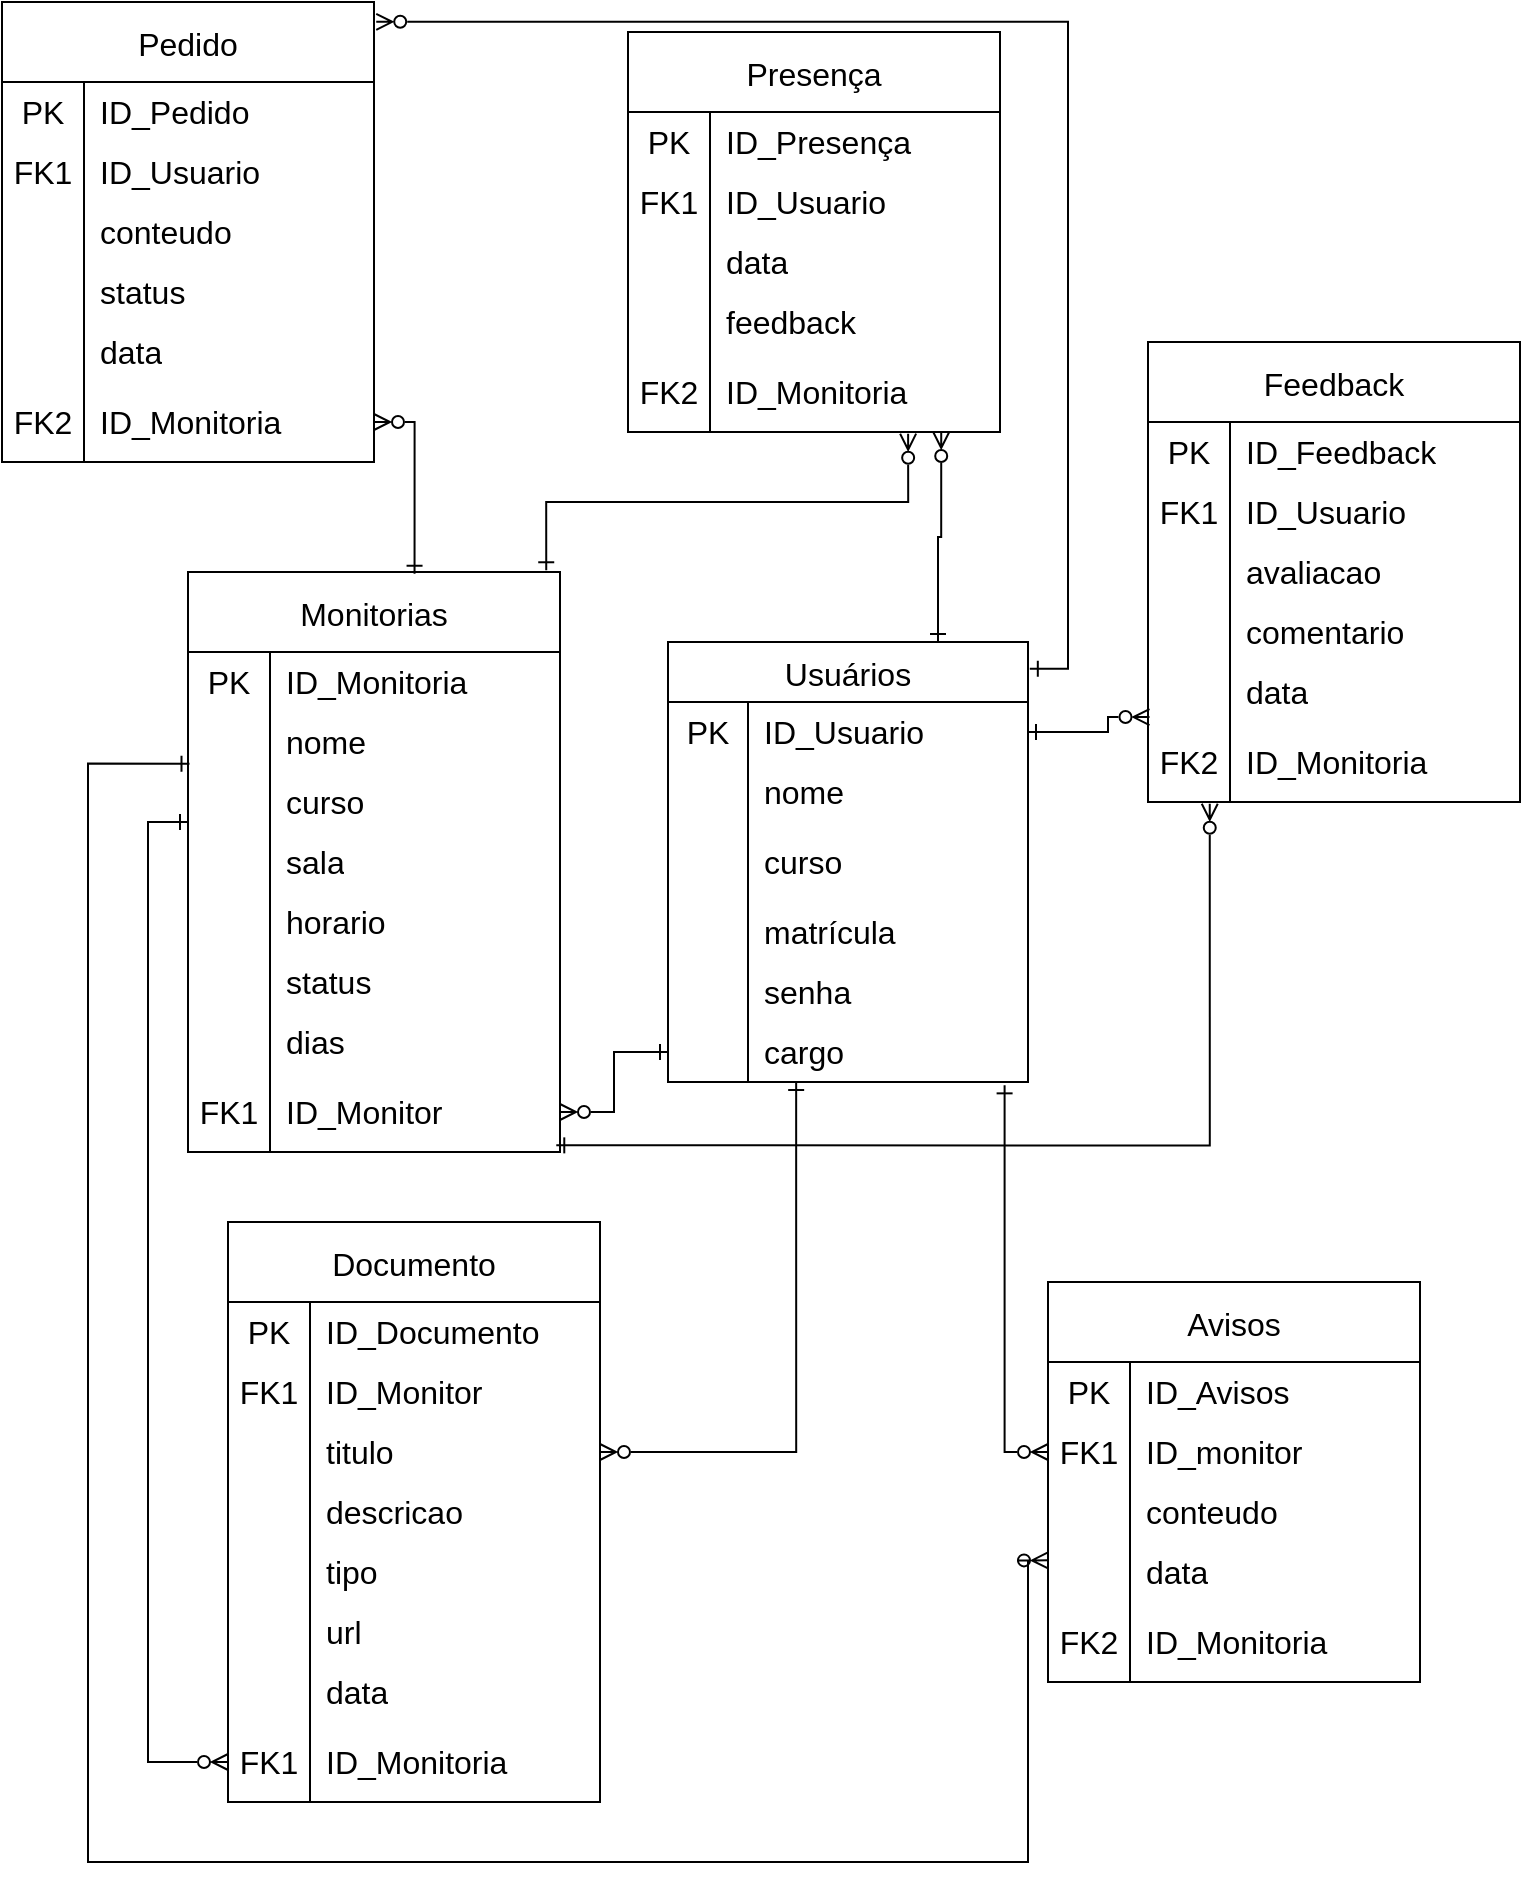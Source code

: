 <mxfile version="25.0.3">
  <diagram id="C5RBs43oDa-KdzZeNtuy" name="Page-1">
    <mxGraphModel dx="1687" dy="918" grid="1" gridSize="10" guides="1" tooltips="1" connect="1" arrows="1" fold="1" page="1" pageScale="1" pageWidth="827" pageHeight="1169" math="0" shadow="0">
      <root>
        <mxCell id="WIyWlLk6GJQsqaUBKTNV-0" />
        <mxCell id="WIyWlLk6GJQsqaUBKTNV-1" parent="WIyWlLk6GJQsqaUBKTNV-0" />
        <mxCell id="JU3mMP_-B4RgJ7NASJv0-0" value="Usuários" style="shape=table;startSize=30;container=1;collapsible=0;childLayout=tableLayout;fixedRows=1;rowLines=0;fontStyle=0;strokeColor=default;fontSize=16;" parent="WIyWlLk6GJQsqaUBKTNV-1" vertex="1">
          <mxGeometry x="360" y="350" width="180" height="220" as="geometry" />
        </mxCell>
        <mxCell id="JU3mMP_-B4RgJ7NASJv0-1" value="" style="shape=tableRow;horizontal=0;startSize=0;swimlaneHead=0;swimlaneBody=0;top=0;left=0;bottom=0;right=0;collapsible=0;dropTarget=0;fillColor=none;points=[[0,0.5],[1,0.5]];portConstraint=eastwest;strokeColor=inherit;fontSize=16;" parent="JU3mMP_-B4RgJ7NASJv0-0" vertex="1">
          <mxGeometry y="30" width="180" height="30" as="geometry" />
        </mxCell>
        <mxCell id="JU3mMP_-B4RgJ7NASJv0-2" value="PK" style="shape=partialRectangle;html=1;whiteSpace=wrap;connectable=0;fillColor=none;top=0;left=0;bottom=0;right=0;overflow=hidden;pointerEvents=1;strokeColor=inherit;fontSize=16;" parent="JU3mMP_-B4RgJ7NASJv0-1" vertex="1">
          <mxGeometry width="40" height="30" as="geometry">
            <mxRectangle width="40" height="30" as="alternateBounds" />
          </mxGeometry>
        </mxCell>
        <mxCell id="JU3mMP_-B4RgJ7NASJv0-3" value="ID_Usuario" style="shape=partialRectangle;html=1;whiteSpace=wrap;connectable=0;fillColor=none;top=0;left=0;bottom=0;right=0;align=left;spacingLeft=6;overflow=hidden;strokeColor=inherit;fontSize=16;" parent="JU3mMP_-B4RgJ7NASJv0-1" vertex="1">
          <mxGeometry x="40" width="140" height="30" as="geometry">
            <mxRectangle width="140" height="30" as="alternateBounds" />
          </mxGeometry>
        </mxCell>
        <mxCell id="JU3mMP_-B4RgJ7NASJv0-4" value="" style="shape=tableRow;horizontal=0;startSize=0;swimlaneHead=0;swimlaneBody=0;top=0;left=0;bottom=0;right=0;collapsible=0;dropTarget=0;fillColor=none;points=[[0,0.5],[1,0.5]];portConstraint=eastwest;strokeColor=inherit;fontSize=16;" parent="JU3mMP_-B4RgJ7NASJv0-0" vertex="1">
          <mxGeometry y="60" width="180" height="30" as="geometry" />
        </mxCell>
        <mxCell id="JU3mMP_-B4RgJ7NASJv0-5" value="" style="shape=partialRectangle;html=1;whiteSpace=wrap;connectable=0;fillColor=none;top=0;left=0;bottom=0;right=0;overflow=hidden;strokeColor=inherit;fontSize=16;" parent="JU3mMP_-B4RgJ7NASJv0-4" vertex="1">
          <mxGeometry width="40" height="30" as="geometry">
            <mxRectangle width="40" height="30" as="alternateBounds" />
          </mxGeometry>
        </mxCell>
        <mxCell id="JU3mMP_-B4RgJ7NASJv0-6" value="nome" style="shape=partialRectangle;html=1;whiteSpace=wrap;connectable=0;fillColor=none;top=0;left=0;bottom=0;right=0;align=left;spacingLeft=6;overflow=hidden;strokeColor=inherit;fontSize=16;" parent="JU3mMP_-B4RgJ7NASJv0-4" vertex="1">
          <mxGeometry x="40" width="140" height="30" as="geometry">
            <mxRectangle width="140" height="30" as="alternateBounds" />
          </mxGeometry>
        </mxCell>
        <mxCell id="JU3mMP_-B4RgJ7NASJv0-10" style="shape=tableRow;horizontal=0;startSize=0;swimlaneHead=0;swimlaneBody=0;top=0;left=0;bottom=0;right=0;collapsible=0;dropTarget=0;fillColor=none;points=[[0,0.5],[1,0.5]];portConstraint=eastwest;strokeColor=inherit;fontSize=16;" parent="JU3mMP_-B4RgJ7NASJv0-0" vertex="1">
          <mxGeometry y="90" width="180" height="40" as="geometry" />
        </mxCell>
        <mxCell id="JU3mMP_-B4RgJ7NASJv0-11" style="shape=partialRectangle;html=1;whiteSpace=wrap;connectable=0;fillColor=none;top=0;left=0;bottom=0;right=0;overflow=hidden;strokeColor=inherit;fontSize=16;" parent="JU3mMP_-B4RgJ7NASJv0-10" vertex="1">
          <mxGeometry width="40" height="40" as="geometry">
            <mxRectangle width="40" height="40" as="alternateBounds" />
          </mxGeometry>
        </mxCell>
        <mxCell id="JU3mMP_-B4RgJ7NASJv0-12" value="curso" style="shape=partialRectangle;html=1;whiteSpace=wrap;connectable=0;fillColor=none;top=0;left=0;bottom=0;right=0;align=left;spacingLeft=6;overflow=hidden;strokeColor=inherit;fontSize=16;" parent="JU3mMP_-B4RgJ7NASJv0-10" vertex="1">
          <mxGeometry x="40" width="140" height="40" as="geometry">
            <mxRectangle width="140" height="40" as="alternateBounds" />
          </mxGeometry>
        </mxCell>
        <mxCell id="m4w8iS2ZVK2ERI0gj8IS-0" style="shape=tableRow;horizontal=0;startSize=0;swimlaneHead=0;swimlaneBody=0;top=0;left=0;bottom=0;right=0;collapsible=0;dropTarget=0;fillColor=none;points=[[0,0.5],[1,0.5]];portConstraint=eastwest;strokeColor=inherit;fontSize=16;" parent="JU3mMP_-B4RgJ7NASJv0-0" vertex="1">
          <mxGeometry y="130" width="180" height="30" as="geometry" />
        </mxCell>
        <mxCell id="m4w8iS2ZVK2ERI0gj8IS-1" style="shape=partialRectangle;html=1;whiteSpace=wrap;connectable=0;fillColor=none;top=0;left=0;bottom=0;right=0;overflow=hidden;strokeColor=inherit;fontSize=16;" parent="m4w8iS2ZVK2ERI0gj8IS-0" vertex="1">
          <mxGeometry width="40" height="30" as="geometry">
            <mxRectangle width="40" height="30" as="alternateBounds" />
          </mxGeometry>
        </mxCell>
        <mxCell id="m4w8iS2ZVK2ERI0gj8IS-2" value="matrícula" style="shape=partialRectangle;html=1;whiteSpace=wrap;connectable=0;fillColor=none;top=0;left=0;bottom=0;right=0;align=left;spacingLeft=6;overflow=hidden;strokeColor=inherit;fontSize=16;" parent="m4w8iS2ZVK2ERI0gj8IS-0" vertex="1">
          <mxGeometry x="40" width="140" height="30" as="geometry">
            <mxRectangle width="140" height="30" as="alternateBounds" />
          </mxGeometry>
        </mxCell>
        <mxCell id="m4w8iS2ZVK2ERI0gj8IS-3" style="shape=tableRow;horizontal=0;startSize=0;swimlaneHead=0;swimlaneBody=0;top=0;left=0;bottom=0;right=0;collapsible=0;dropTarget=0;fillColor=none;points=[[0,0.5],[1,0.5]];portConstraint=eastwest;strokeColor=inherit;fontSize=16;" parent="JU3mMP_-B4RgJ7NASJv0-0" vertex="1">
          <mxGeometry y="160" width="180" height="30" as="geometry" />
        </mxCell>
        <mxCell id="m4w8iS2ZVK2ERI0gj8IS-4" style="shape=partialRectangle;html=1;whiteSpace=wrap;connectable=0;fillColor=none;top=0;left=0;bottom=0;right=0;overflow=hidden;strokeColor=inherit;fontSize=16;" parent="m4w8iS2ZVK2ERI0gj8IS-3" vertex="1">
          <mxGeometry width="40" height="30" as="geometry">
            <mxRectangle width="40" height="30" as="alternateBounds" />
          </mxGeometry>
        </mxCell>
        <mxCell id="m4w8iS2ZVK2ERI0gj8IS-5" value="senha" style="shape=partialRectangle;html=1;whiteSpace=wrap;connectable=0;fillColor=none;top=0;left=0;bottom=0;right=0;align=left;spacingLeft=6;overflow=hidden;strokeColor=inherit;fontSize=16;" parent="m4w8iS2ZVK2ERI0gj8IS-3" vertex="1">
          <mxGeometry x="40" width="140" height="30" as="geometry">
            <mxRectangle width="140" height="30" as="alternateBounds" />
          </mxGeometry>
        </mxCell>
        <mxCell id="m4w8iS2ZVK2ERI0gj8IS-6" style="shape=tableRow;horizontal=0;startSize=0;swimlaneHead=0;swimlaneBody=0;top=0;left=0;bottom=0;right=0;collapsible=0;dropTarget=0;fillColor=none;points=[[0,0.5],[1,0.5]];portConstraint=eastwest;strokeColor=inherit;fontSize=16;" parent="JU3mMP_-B4RgJ7NASJv0-0" vertex="1">
          <mxGeometry y="190" width="180" height="30" as="geometry" />
        </mxCell>
        <mxCell id="m4w8iS2ZVK2ERI0gj8IS-7" style="shape=partialRectangle;html=1;whiteSpace=wrap;connectable=0;fillColor=none;top=0;left=0;bottom=0;right=0;overflow=hidden;strokeColor=inherit;fontSize=16;" parent="m4w8iS2ZVK2ERI0gj8IS-6" vertex="1">
          <mxGeometry width="40" height="30" as="geometry">
            <mxRectangle width="40" height="30" as="alternateBounds" />
          </mxGeometry>
        </mxCell>
        <mxCell id="m4w8iS2ZVK2ERI0gj8IS-8" value="cargo" style="shape=partialRectangle;html=1;whiteSpace=wrap;connectable=0;fillColor=none;top=0;left=0;bottom=0;right=0;align=left;spacingLeft=6;overflow=hidden;strokeColor=inherit;fontSize=16;" parent="m4w8iS2ZVK2ERI0gj8IS-6" vertex="1">
          <mxGeometry x="40" width="140" height="30" as="geometry">
            <mxRectangle width="140" height="30" as="alternateBounds" />
          </mxGeometry>
        </mxCell>
        <mxCell id="m4w8iS2ZVK2ERI0gj8IS-9" value="Monitorias" style="shape=table;startSize=40;container=1;collapsible=0;childLayout=tableLayout;fixedRows=1;rowLines=0;fontStyle=0;strokeColor=default;fontSize=16;" parent="WIyWlLk6GJQsqaUBKTNV-1" vertex="1">
          <mxGeometry x="120" y="315" width="186" height="290" as="geometry" />
        </mxCell>
        <mxCell id="m4w8iS2ZVK2ERI0gj8IS-10" value="" style="shape=tableRow;horizontal=0;startSize=0;swimlaneHead=0;swimlaneBody=0;top=0;left=0;bottom=0;right=0;collapsible=0;dropTarget=0;fillColor=none;points=[[0,0.5],[1,0.5]];portConstraint=eastwest;strokeColor=inherit;fontSize=16;" parent="m4w8iS2ZVK2ERI0gj8IS-9" vertex="1">
          <mxGeometry y="40" width="186" height="30" as="geometry" />
        </mxCell>
        <mxCell id="m4w8iS2ZVK2ERI0gj8IS-11" value="PK" style="shape=partialRectangle;html=1;whiteSpace=wrap;connectable=0;fillColor=none;top=0;left=0;bottom=0;right=0;overflow=hidden;pointerEvents=1;strokeColor=inherit;fontSize=16;" parent="m4w8iS2ZVK2ERI0gj8IS-10" vertex="1">
          <mxGeometry width="41" height="30" as="geometry">
            <mxRectangle width="41" height="30" as="alternateBounds" />
          </mxGeometry>
        </mxCell>
        <mxCell id="m4w8iS2ZVK2ERI0gj8IS-12" value="ID_Monitoria" style="shape=partialRectangle;html=1;whiteSpace=wrap;connectable=0;fillColor=none;top=0;left=0;bottom=0;right=0;align=left;spacingLeft=6;overflow=hidden;strokeColor=inherit;fontSize=16;" parent="m4w8iS2ZVK2ERI0gj8IS-10" vertex="1">
          <mxGeometry x="41" width="145" height="30" as="geometry">
            <mxRectangle width="145" height="30" as="alternateBounds" />
          </mxGeometry>
        </mxCell>
        <mxCell id="m4w8iS2ZVK2ERI0gj8IS-13" value="" style="shape=tableRow;horizontal=0;startSize=0;swimlaneHead=0;swimlaneBody=0;top=0;left=0;bottom=0;right=0;collapsible=0;dropTarget=0;fillColor=none;points=[[0,0.5],[1,0.5]];portConstraint=eastwest;strokeColor=inherit;fontSize=16;" parent="m4w8iS2ZVK2ERI0gj8IS-9" vertex="1">
          <mxGeometry y="70" width="186" height="30" as="geometry" />
        </mxCell>
        <mxCell id="m4w8iS2ZVK2ERI0gj8IS-14" value="" style="shape=partialRectangle;html=1;whiteSpace=wrap;connectable=0;fillColor=none;top=0;left=0;bottom=0;right=0;overflow=hidden;strokeColor=inherit;fontSize=16;" parent="m4w8iS2ZVK2ERI0gj8IS-13" vertex="1">
          <mxGeometry width="41" height="30" as="geometry">
            <mxRectangle width="41" height="30" as="alternateBounds" />
          </mxGeometry>
        </mxCell>
        <mxCell id="m4w8iS2ZVK2ERI0gj8IS-15" value="nome" style="shape=partialRectangle;html=1;whiteSpace=wrap;connectable=0;fillColor=none;top=0;left=0;bottom=0;right=0;align=left;spacingLeft=6;overflow=hidden;strokeColor=inherit;fontSize=16;" parent="m4w8iS2ZVK2ERI0gj8IS-13" vertex="1">
          <mxGeometry x="41" width="145" height="30" as="geometry">
            <mxRectangle width="145" height="30" as="alternateBounds" />
          </mxGeometry>
        </mxCell>
        <mxCell id="m4w8iS2ZVK2ERI0gj8IS-16" value="" style="shape=tableRow;horizontal=0;startSize=0;swimlaneHead=0;swimlaneBody=0;top=0;left=0;bottom=0;right=0;collapsible=0;dropTarget=0;fillColor=none;points=[[0,0.5],[1,0.5]];portConstraint=eastwest;strokeColor=inherit;fontSize=16;" parent="m4w8iS2ZVK2ERI0gj8IS-9" vertex="1">
          <mxGeometry y="100" width="186" height="30" as="geometry" />
        </mxCell>
        <mxCell id="m4w8iS2ZVK2ERI0gj8IS-17" value="" style="shape=partialRectangle;html=1;whiteSpace=wrap;connectable=0;fillColor=none;top=0;left=0;bottom=0;right=0;overflow=hidden;strokeColor=inherit;fontSize=16;" parent="m4w8iS2ZVK2ERI0gj8IS-16" vertex="1">
          <mxGeometry width="41" height="30" as="geometry">
            <mxRectangle width="41" height="30" as="alternateBounds" />
          </mxGeometry>
        </mxCell>
        <mxCell id="m4w8iS2ZVK2ERI0gj8IS-18" value="curso" style="shape=partialRectangle;html=1;whiteSpace=wrap;connectable=0;fillColor=none;top=0;left=0;bottom=0;right=0;align=left;spacingLeft=6;overflow=hidden;strokeColor=inherit;fontSize=16;" parent="m4w8iS2ZVK2ERI0gj8IS-16" vertex="1">
          <mxGeometry x="41" width="145" height="30" as="geometry">
            <mxRectangle width="145" height="30" as="alternateBounds" />
          </mxGeometry>
        </mxCell>
        <mxCell id="77PuZ9h0UCfGoOhyIvFu-3" style="shape=tableRow;horizontal=0;startSize=0;swimlaneHead=0;swimlaneBody=0;top=0;left=0;bottom=0;right=0;collapsible=0;dropTarget=0;fillColor=none;points=[[0,0.5],[1,0.5]];portConstraint=eastwest;strokeColor=inherit;fontSize=16;" parent="m4w8iS2ZVK2ERI0gj8IS-9" vertex="1">
          <mxGeometry y="130" width="186" height="30" as="geometry" />
        </mxCell>
        <mxCell id="77PuZ9h0UCfGoOhyIvFu-4" style="shape=partialRectangle;html=1;whiteSpace=wrap;connectable=0;fillColor=none;top=0;left=0;bottom=0;right=0;overflow=hidden;strokeColor=inherit;fontSize=16;" parent="77PuZ9h0UCfGoOhyIvFu-3" vertex="1">
          <mxGeometry width="41" height="30" as="geometry">
            <mxRectangle width="41" height="30" as="alternateBounds" />
          </mxGeometry>
        </mxCell>
        <mxCell id="77PuZ9h0UCfGoOhyIvFu-5" value="sala" style="shape=partialRectangle;html=1;whiteSpace=wrap;connectable=0;fillColor=none;top=0;left=0;bottom=0;right=0;align=left;spacingLeft=6;overflow=hidden;strokeColor=inherit;fontSize=16;" parent="77PuZ9h0UCfGoOhyIvFu-3" vertex="1">
          <mxGeometry x="41" width="145" height="30" as="geometry">
            <mxRectangle width="145" height="30" as="alternateBounds" />
          </mxGeometry>
        </mxCell>
        <mxCell id="77PuZ9h0UCfGoOhyIvFu-6" style="shape=tableRow;horizontal=0;startSize=0;swimlaneHead=0;swimlaneBody=0;top=0;left=0;bottom=0;right=0;collapsible=0;dropTarget=0;fillColor=none;points=[[0,0.5],[1,0.5]];portConstraint=eastwest;strokeColor=inherit;fontSize=16;" parent="m4w8iS2ZVK2ERI0gj8IS-9" vertex="1">
          <mxGeometry y="160" width="186" height="30" as="geometry" />
        </mxCell>
        <mxCell id="77PuZ9h0UCfGoOhyIvFu-7" style="shape=partialRectangle;html=1;whiteSpace=wrap;connectable=0;fillColor=none;top=0;left=0;bottom=0;right=0;overflow=hidden;strokeColor=inherit;fontSize=16;" parent="77PuZ9h0UCfGoOhyIvFu-6" vertex="1">
          <mxGeometry width="41" height="30" as="geometry">
            <mxRectangle width="41" height="30" as="alternateBounds" />
          </mxGeometry>
        </mxCell>
        <mxCell id="77PuZ9h0UCfGoOhyIvFu-8" value="horario" style="shape=partialRectangle;html=1;whiteSpace=wrap;connectable=0;fillColor=none;top=0;left=0;bottom=0;right=0;align=left;spacingLeft=6;overflow=hidden;strokeColor=inherit;fontSize=16;" parent="77PuZ9h0UCfGoOhyIvFu-6" vertex="1">
          <mxGeometry x="41" width="145" height="30" as="geometry">
            <mxRectangle width="145" height="30" as="alternateBounds" />
          </mxGeometry>
        </mxCell>
        <mxCell id="31cqdNjNfI6xvT71qop8-0" style="shape=tableRow;horizontal=0;startSize=0;swimlaneHead=0;swimlaneBody=0;top=0;left=0;bottom=0;right=0;collapsible=0;dropTarget=0;fillColor=none;points=[[0,0.5],[1,0.5]];portConstraint=eastwest;strokeColor=inherit;fontSize=16;" parent="m4w8iS2ZVK2ERI0gj8IS-9" vertex="1">
          <mxGeometry y="190" width="186" height="30" as="geometry" />
        </mxCell>
        <mxCell id="31cqdNjNfI6xvT71qop8-1" style="shape=partialRectangle;html=1;whiteSpace=wrap;connectable=0;fillColor=none;top=0;left=0;bottom=0;right=0;overflow=hidden;strokeColor=inherit;fontSize=16;" parent="31cqdNjNfI6xvT71qop8-0" vertex="1">
          <mxGeometry width="41" height="30" as="geometry">
            <mxRectangle width="41" height="30" as="alternateBounds" />
          </mxGeometry>
        </mxCell>
        <mxCell id="31cqdNjNfI6xvT71qop8-2" value="status" style="shape=partialRectangle;html=1;whiteSpace=wrap;connectable=0;fillColor=none;top=0;left=0;bottom=0;right=0;align=left;spacingLeft=6;overflow=hidden;strokeColor=inherit;fontSize=16;" parent="31cqdNjNfI6xvT71qop8-0" vertex="1">
          <mxGeometry x="41" width="145" height="30" as="geometry">
            <mxRectangle width="145" height="30" as="alternateBounds" />
          </mxGeometry>
        </mxCell>
        <mxCell id="yktCozV0kzK8QpMwh6Iu-0" style="shape=tableRow;horizontal=0;startSize=0;swimlaneHead=0;swimlaneBody=0;top=0;left=0;bottom=0;right=0;collapsible=0;dropTarget=0;fillColor=none;points=[[0,0.5],[1,0.5]];portConstraint=eastwest;strokeColor=inherit;fontSize=16;" parent="m4w8iS2ZVK2ERI0gj8IS-9" vertex="1">
          <mxGeometry y="220" width="186" height="30" as="geometry" />
        </mxCell>
        <mxCell id="yktCozV0kzK8QpMwh6Iu-1" style="shape=partialRectangle;html=1;whiteSpace=wrap;connectable=0;fillColor=none;top=0;left=0;bottom=0;right=0;overflow=hidden;strokeColor=inherit;fontSize=16;" parent="yktCozV0kzK8QpMwh6Iu-0" vertex="1">
          <mxGeometry width="41" height="30" as="geometry">
            <mxRectangle width="41" height="30" as="alternateBounds" />
          </mxGeometry>
        </mxCell>
        <mxCell id="yktCozV0kzK8QpMwh6Iu-2" value="dias" style="shape=partialRectangle;html=1;whiteSpace=wrap;connectable=0;fillColor=none;top=0;left=0;bottom=0;right=0;align=left;spacingLeft=6;overflow=hidden;strokeColor=inherit;fontSize=16;" parent="yktCozV0kzK8QpMwh6Iu-0" vertex="1">
          <mxGeometry x="41" width="145" height="30" as="geometry">
            <mxRectangle width="145" height="30" as="alternateBounds" />
          </mxGeometry>
        </mxCell>
        <mxCell id="m4w8iS2ZVK2ERI0gj8IS-19" style="shape=tableRow;horizontal=0;startSize=0;swimlaneHead=0;swimlaneBody=0;top=0;left=0;bottom=0;right=0;collapsible=0;dropTarget=0;fillColor=none;points=[[0,0.5],[1,0.5]];portConstraint=eastwest;strokeColor=inherit;fontSize=16;" parent="m4w8iS2ZVK2ERI0gj8IS-9" vertex="1">
          <mxGeometry y="250" width="186" height="40" as="geometry" />
        </mxCell>
        <mxCell id="m4w8iS2ZVK2ERI0gj8IS-20" value="FK1" style="shape=partialRectangle;html=1;whiteSpace=wrap;connectable=0;fillColor=none;top=0;left=0;bottom=0;right=0;overflow=hidden;strokeColor=inherit;fontSize=16;" parent="m4w8iS2ZVK2ERI0gj8IS-19" vertex="1">
          <mxGeometry width="41" height="40" as="geometry">
            <mxRectangle width="41" height="40" as="alternateBounds" />
          </mxGeometry>
        </mxCell>
        <mxCell id="m4w8iS2ZVK2ERI0gj8IS-21" value="ID_Monitor" style="shape=partialRectangle;html=1;whiteSpace=wrap;connectable=0;fillColor=none;top=0;left=0;bottom=0;right=0;align=left;spacingLeft=6;overflow=hidden;strokeColor=inherit;fontSize=16;" parent="m4w8iS2ZVK2ERI0gj8IS-19" vertex="1">
          <mxGeometry x="41" width="145" height="40" as="geometry">
            <mxRectangle width="145" height="40" as="alternateBounds" />
          </mxGeometry>
        </mxCell>
        <mxCell id="PUIH8ed5pdRq6CB4zG9S-23" value="Documento" style="shape=table;startSize=40;container=1;collapsible=0;childLayout=tableLayout;fixedRows=1;rowLines=0;fontStyle=0;strokeColor=default;fontSize=16;" parent="WIyWlLk6GJQsqaUBKTNV-1" vertex="1">
          <mxGeometry x="140" y="640" width="186" height="290" as="geometry" />
        </mxCell>
        <mxCell id="PUIH8ed5pdRq6CB4zG9S-24" value="" style="shape=tableRow;horizontal=0;startSize=0;swimlaneHead=0;swimlaneBody=0;top=0;left=0;bottom=0;right=0;collapsible=0;dropTarget=0;fillColor=none;points=[[0,0.5],[1,0.5]];portConstraint=eastwest;strokeColor=inherit;fontSize=16;" parent="PUIH8ed5pdRq6CB4zG9S-23" vertex="1">
          <mxGeometry y="40" width="186" height="30" as="geometry" />
        </mxCell>
        <mxCell id="PUIH8ed5pdRq6CB4zG9S-25" value="PK" style="shape=partialRectangle;html=1;whiteSpace=wrap;connectable=0;fillColor=none;top=0;left=0;bottom=0;right=0;overflow=hidden;pointerEvents=1;strokeColor=inherit;fontSize=16;" parent="PUIH8ed5pdRq6CB4zG9S-24" vertex="1">
          <mxGeometry width="41" height="30" as="geometry">
            <mxRectangle width="41" height="30" as="alternateBounds" />
          </mxGeometry>
        </mxCell>
        <mxCell id="PUIH8ed5pdRq6CB4zG9S-26" value="ID_Documento" style="shape=partialRectangle;html=1;whiteSpace=wrap;connectable=0;fillColor=none;top=0;left=0;bottom=0;right=0;align=left;spacingLeft=6;overflow=hidden;strokeColor=inherit;fontSize=16;" parent="PUIH8ed5pdRq6CB4zG9S-24" vertex="1">
          <mxGeometry x="41" width="145" height="30" as="geometry">
            <mxRectangle width="145" height="30" as="alternateBounds" />
          </mxGeometry>
        </mxCell>
        <mxCell id="PUIH8ed5pdRq6CB4zG9S-27" value="" style="shape=tableRow;horizontal=0;startSize=0;swimlaneHead=0;swimlaneBody=0;top=0;left=0;bottom=0;right=0;collapsible=0;dropTarget=0;fillColor=none;points=[[0,0.5],[1,0.5]];portConstraint=eastwest;strokeColor=inherit;fontSize=16;" parent="PUIH8ed5pdRq6CB4zG9S-23" vertex="1">
          <mxGeometry y="70" width="186" height="30" as="geometry" />
        </mxCell>
        <mxCell id="PUIH8ed5pdRq6CB4zG9S-28" value="FK1" style="shape=partialRectangle;html=1;whiteSpace=wrap;connectable=0;fillColor=none;top=0;left=0;bottom=0;right=0;overflow=hidden;strokeColor=inherit;fontSize=16;" parent="PUIH8ed5pdRq6CB4zG9S-27" vertex="1">
          <mxGeometry width="41" height="30" as="geometry">
            <mxRectangle width="41" height="30" as="alternateBounds" />
          </mxGeometry>
        </mxCell>
        <mxCell id="PUIH8ed5pdRq6CB4zG9S-29" value="ID_Monitor" style="shape=partialRectangle;html=1;whiteSpace=wrap;connectable=0;fillColor=none;top=0;left=0;bottom=0;right=0;align=left;spacingLeft=6;overflow=hidden;strokeColor=inherit;fontSize=16;" parent="PUIH8ed5pdRq6CB4zG9S-27" vertex="1">
          <mxGeometry x="41" width="145" height="30" as="geometry">
            <mxRectangle width="145" height="30" as="alternateBounds" />
          </mxGeometry>
        </mxCell>
        <mxCell id="PUIH8ed5pdRq6CB4zG9S-30" value="" style="shape=tableRow;horizontal=0;startSize=0;swimlaneHead=0;swimlaneBody=0;top=0;left=0;bottom=0;right=0;collapsible=0;dropTarget=0;fillColor=none;points=[[0,0.5],[1,0.5]];portConstraint=eastwest;strokeColor=inherit;fontSize=16;" parent="PUIH8ed5pdRq6CB4zG9S-23" vertex="1">
          <mxGeometry y="100" width="186" height="30" as="geometry" />
        </mxCell>
        <mxCell id="PUIH8ed5pdRq6CB4zG9S-31" value="" style="shape=partialRectangle;html=1;whiteSpace=wrap;connectable=0;fillColor=none;top=0;left=0;bottom=0;right=0;overflow=hidden;strokeColor=inherit;fontSize=16;" parent="PUIH8ed5pdRq6CB4zG9S-30" vertex="1">
          <mxGeometry width="41" height="30" as="geometry">
            <mxRectangle width="41" height="30" as="alternateBounds" />
          </mxGeometry>
        </mxCell>
        <mxCell id="PUIH8ed5pdRq6CB4zG9S-32" value="titulo" style="shape=partialRectangle;html=1;whiteSpace=wrap;connectable=0;fillColor=none;top=0;left=0;bottom=0;right=0;align=left;spacingLeft=6;overflow=hidden;strokeColor=inherit;fontSize=16;" parent="PUIH8ed5pdRq6CB4zG9S-30" vertex="1">
          <mxGeometry x="41" width="145" height="30" as="geometry">
            <mxRectangle width="145" height="30" as="alternateBounds" />
          </mxGeometry>
        </mxCell>
        <mxCell id="PUIH8ed5pdRq6CB4zG9S-33" style="shape=tableRow;horizontal=0;startSize=0;swimlaneHead=0;swimlaneBody=0;top=0;left=0;bottom=0;right=0;collapsible=0;dropTarget=0;fillColor=none;points=[[0,0.5],[1,0.5]];portConstraint=eastwest;strokeColor=inherit;fontSize=16;" parent="PUIH8ed5pdRq6CB4zG9S-23" vertex="1">
          <mxGeometry y="130" width="186" height="30" as="geometry" />
        </mxCell>
        <mxCell id="PUIH8ed5pdRq6CB4zG9S-34" style="shape=partialRectangle;html=1;whiteSpace=wrap;connectable=0;fillColor=none;top=0;left=0;bottom=0;right=0;overflow=hidden;strokeColor=inherit;fontSize=16;" parent="PUIH8ed5pdRq6CB4zG9S-33" vertex="1">
          <mxGeometry width="41" height="30" as="geometry">
            <mxRectangle width="41" height="30" as="alternateBounds" />
          </mxGeometry>
        </mxCell>
        <mxCell id="PUIH8ed5pdRq6CB4zG9S-35" value="descricao" style="shape=partialRectangle;html=1;whiteSpace=wrap;connectable=0;fillColor=none;top=0;left=0;bottom=0;right=0;align=left;spacingLeft=6;overflow=hidden;strokeColor=inherit;fontSize=16;" parent="PUIH8ed5pdRq6CB4zG9S-33" vertex="1">
          <mxGeometry x="41" width="145" height="30" as="geometry">
            <mxRectangle width="145" height="30" as="alternateBounds" />
          </mxGeometry>
        </mxCell>
        <mxCell id="PUIH8ed5pdRq6CB4zG9S-129" style="shape=tableRow;horizontal=0;startSize=0;swimlaneHead=0;swimlaneBody=0;top=0;left=0;bottom=0;right=0;collapsible=0;dropTarget=0;fillColor=none;points=[[0,0.5],[1,0.5]];portConstraint=eastwest;strokeColor=inherit;fontSize=16;" parent="PUIH8ed5pdRq6CB4zG9S-23" vertex="1">
          <mxGeometry y="160" width="186" height="30" as="geometry" />
        </mxCell>
        <mxCell id="PUIH8ed5pdRq6CB4zG9S-130" style="shape=partialRectangle;html=1;whiteSpace=wrap;connectable=0;fillColor=none;top=0;left=0;bottom=0;right=0;overflow=hidden;strokeColor=inherit;fontSize=16;" parent="PUIH8ed5pdRq6CB4zG9S-129" vertex="1">
          <mxGeometry width="41" height="30" as="geometry">
            <mxRectangle width="41" height="30" as="alternateBounds" />
          </mxGeometry>
        </mxCell>
        <mxCell id="PUIH8ed5pdRq6CB4zG9S-131" value="tipo" style="shape=partialRectangle;html=1;whiteSpace=wrap;connectable=0;fillColor=none;top=0;left=0;bottom=0;right=0;align=left;spacingLeft=6;overflow=hidden;strokeColor=inherit;fontSize=16;" parent="PUIH8ed5pdRq6CB4zG9S-129" vertex="1">
          <mxGeometry x="41" width="145" height="30" as="geometry">
            <mxRectangle width="145" height="30" as="alternateBounds" />
          </mxGeometry>
        </mxCell>
        <mxCell id="PUIH8ed5pdRq6CB4zG9S-126" style="shape=tableRow;horizontal=0;startSize=0;swimlaneHead=0;swimlaneBody=0;top=0;left=0;bottom=0;right=0;collapsible=0;dropTarget=0;fillColor=none;points=[[0,0.5],[1,0.5]];portConstraint=eastwest;strokeColor=inherit;fontSize=16;" parent="PUIH8ed5pdRq6CB4zG9S-23" vertex="1">
          <mxGeometry y="190" width="186" height="30" as="geometry" />
        </mxCell>
        <mxCell id="PUIH8ed5pdRq6CB4zG9S-127" style="shape=partialRectangle;html=1;whiteSpace=wrap;connectable=0;fillColor=none;top=0;left=0;bottom=0;right=0;overflow=hidden;strokeColor=inherit;fontSize=16;" parent="PUIH8ed5pdRq6CB4zG9S-126" vertex="1">
          <mxGeometry width="41" height="30" as="geometry">
            <mxRectangle width="41" height="30" as="alternateBounds" />
          </mxGeometry>
        </mxCell>
        <mxCell id="PUIH8ed5pdRq6CB4zG9S-128" value="url" style="shape=partialRectangle;html=1;whiteSpace=wrap;connectable=0;fillColor=none;top=0;left=0;bottom=0;right=0;align=left;spacingLeft=6;overflow=hidden;strokeColor=inherit;fontSize=16;" parent="PUIH8ed5pdRq6CB4zG9S-126" vertex="1">
          <mxGeometry x="41" width="145" height="30" as="geometry">
            <mxRectangle width="145" height="30" as="alternateBounds" />
          </mxGeometry>
        </mxCell>
        <mxCell id="PUIH8ed5pdRq6CB4zG9S-123" style="shape=tableRow;horizontal=0;startSize=0;swimlaneHead=0;swimlaneBody=0;top=0;left=0;bottom=0;right=0;collapsible=0;dropTarget=0;fillColor=none;points=[[0,0.5],[1,0.5]];portConstraint=eastwest;strokeColor=inherit;fontSize=16;" parent="PUIH8ed5pdRq6CB4zG9S-23" vertex="1">
          <mxGeometry y="220" width="186" height="30" as="geometry" />
        </mxCell>
        <mxCell id="PUIH8ed5pdRq6CB4zG9S-124" style="shape=partialRectangle;html=1;whiteSpace=wrap;connectable=0;fillColor=none;top=0;left=0;bottom=0;right=0;overflow=hidden;strokeColor=inherit;fontSize=16;" parent="PUIH8ed5pdRq6CB4zG9S-123" vertex="1">
          <mxGeometry width="41" height="30" as="geometry">
            <mxRectangle width="41" height="30" as="alternateBounds" />
          </mxGeometry>
        </mxCell>
        <mxCell id="PUIH8ed5pdRq6CB4zG9S-125" value="data" style="shape=partialRectangle;html=1;whiteSpace=wrap;connectable=0;fillColor=none;top=0;left=0;bottom=0;right=0;align=left;spacingLeft=6;overflow=hidden;strokeColor=inherit;fontSize=16;" parent="PUIH8ed5pdRq6CB4zG9S-123" vertex="1">
          <mxGeometry x="41" width="145" height="30" as="geometry">
            <mxRectangle width="145" height="30" as="alternateBounds" />
          </mxGeometry>
        </mxCell>
        <mxCell id="PUIH8ed5pdRq6CB4zG9S-36" style="shape=tableRow;horizontal=0;startSize=0;swimlaneHead=0;swimlaneBody=0;top=0;left=0;bottom=0;right=0;collapsible=0;dropTarget=0;fillColor=none;points=[[0,0.5],[1,0.5]];portConstraint=eastwest;strokeColor=inherit;fontSize=16;" parent="PUIH8ed5pdRq6CB4zG9S-23" vertex="1">
          <mxGeometry y="250" width="186" height="40" as="geometry" />
        </mxCell>
        <mxCell id="PUIH8ed5pdRq6CB4zG9S-37" value="FK1" style="shape=partialRectangle;html=1;whiteSpace=wrap;connectable=0;fillColor=none;top=0;left=0;bottom=0;right=0;overflow=hidden;strokeColor=inherit;fontSize=16;" parent="PUIH8ed5pdRq6CB4zG9S-36" vertex="1">
          <mxGeometry width="41" height="40" as="geometry">
            <mxRectangle width="41" height="40" as="alternateBounds" />
          </mxGeometry>
        </mxCell>
        <mxCell id="PUIH8ed5pdRq6CB4zG9S-38" value="ID_Monitoria" style="shape=partialRectangle;html=1;whiteSpace=wrap;connectable=0;fillColor=none;top=0;left=0;bottom=0;right=0;align=left;spacingLeft=6;overflow=hidden;strokeColor=inherit;fontSize=16;" parent="PUIH8ed5pdRq6CB4zG9S-36" vertex="1">
          <mxGeometry x="41" width="145" height="40" as="geometry">
            <mxRectangle width="145" height="40" as="alternateBounds" />
          </mxGeometry>
        </mxCell>
        <mxCell id="PUIH8ed5pdRq6CB4zG9S-39" value="Feedback" style="shape=table;startSize=40;container=1;collapsible=0;childLayout=tableLayout;fixedRows=1;rowLines=0;fontStyle=0;strokeColor=default;fontSize=16;" parent="WIyWlLk6GJQsqaUBKTNV-1" vertex="1">
          <mxGeometry x="600" y="200" width="186" height="230" as="geometry" />
        </mxCell>
        <mxCell id="PUIH8ed5pdRq6CB4zG9S-40" value="" style="shape=tableRow;horizontal=0;startSize=0;swimlaneHead=0;swimlaneBody=0;top=0;left=0;bottom=0;right=0;collapsible=0;dropTarget=0;fillColor=none;points=[[0,0.5],[1,0.5]];portConstraint=eastwest;strokeColor=inherit;fontSize=16;" parent="PUIH8ed5pdRq6CB4zG9S-39" vertex="1">
          <mxGeometry y="40" width="186" height="30" as="geometry" />
        </mxCell>
        <mxCell id="PUIH8ed5pdRq6CB4zG9S-41" value="PK" style="shape=partialRectangle;html=1;whiteSpace=wrap;connectable=0;fillColor=none;top=0;left=0;bottom=0;right=0;overflow=hidden;pointerEvents=1;strokeColor=inherit;fontSize=16;" parent="PUIH8ed5pdRq6CB4zG9S-40" vertex="1">
          <mxGeometry width="41" height="30" as="geometry">
            <mxRectangle width="41" height="30" as="alternateBounds" />
          </mxGeometry>
        </mxCell>
        <mxCell id="PUIH8ed5pdRq6CB4zG9S-42" value="ID_Feedback" style="shape=partialRectangle;html=1;whiteSpace=wrap;connectable=0;fillColor=none;top=0;left=0;bottom=0;right=0;align=left;spacingLeft=6;overflow=hidden;strokeColor=inherit;fontSize=16;" parent="PUIH8ed5pdRq6CB4zG9S-40" vertex="1">
          <mxGeometry x="41" width="145" height="30" as="geometry">
            <mxRectangle width="145" height="30" as="alternateBounds" />
          </mxGeometry>
        </mxCell>
        <mxCell id="PUIH8ed5pdRq6CB4zG9S-43" value="" style="shape=tableRow;horizontal=0;startSize=0;swimlaneHead=0;swimlaneBody=0;top=0;left=0;bottom=0;right=0;collapsible=0;dropTarget=0;fillColor=none;points=[[0,0.5],[1,0.5]];portConstraint=eastwest;strokeColor=inherit;fontSize=16;" parent="PUIH8ed5pdRq6CB4zG9S-39" vertex="1">
          <mxGeometry y="70" width="186" height="30" as="geometry" />
        </mxCell>
        <mxCell id="PUIH8ed5pdRq6CB4zG9S-44" value="FK1" style="shape=partialRectangle;html=1;whiteSpace=wrap;connectable=0;fillColor=none;top=0;left=0;bottom=0;right=0;overflow=hidden;strokeColor=inherit;fontSize=16;" parent="PUIH8ed5pdRq6CB4zG9S-43" vertex="1">
          <mxGeometry width="41" height="30" as="geometry">
            <mxRectangle width="41" height="30" as="alternateBounds" />
          </mxGeometry>
        </mxCell>
        <mxCell id="PUIH8ed5pdRq6CB4zG9S-45" value="ID_Usuario" style="shape=partialRectangle;html=1;whiteSpace=wrap;connectable=0;fillColor=none;top=0;left=0;bottom=0;right=0;align=left;spacingLeft=6;overflow=hidden;strokeColor=inherit;fontSize=16;" parent="PUIH8ed5pdRq6CB4zG9S-43" vertex="1">
          <mxGeometry x="41" width="145" height="30" as="geometry">
            <mxRectangle width="145" height="30" as="alternateBounds" />
          </mxGeometry>
        </mxCell>
        <mxCell id="PUIH8ed5pdRq6CB4zG9S-46" value="" style="shape=tableRow;horizontal=0;startSize=0;swimlaneHead=0;swimlaneBody=0;top=0;left=0;bottom=0;right=0;collapsible=0;dropTarget=0;fillColor=none;points=[[0,0.5],[1,0.5]];portConstraint=eastwest;strokeColor=inherit;fontSize=16;" parent="PUIH8ed5pdRq6CB4zG9S-39" vertex="1">
          <mxGeometry y="100" width="186" height="30" as="geometry" />
        </mxCell>
        <mxCell id="PUIH8ed5pdRq6CB4zG9S-47" value="" style="shape=partialRectangle;html=1;whiteSpace=wrap;connectable=0;fillColor=none;top=0;left=0;bottom=0;right=0;overflow=hidden;strokeColor=inherit;fontSize=16;" parent="PUIH8ed5pdRq6CB4zG9S-46" vertex="1">
          <mxGeometry width="41" height="30" as="geometry">
            <mxRectangle width="41" height="30" as="alternateBounds" />
          </mxGeometry>
        </mxCell>
        <mxCell id="PUIH8ed5pdRq6CB4zG9S-48" value="avaliacao" style="shape=partialRectangle;html=1;whiteSpace=wrap;connectable=0;fillColor=none;top=0;left=0;bottom=0;right=0;align=left;spacingLeft=6;overflow=hidden;strokeColor=inherit;fontSize=16;" parent="PUIH8ed5pdRq6CB4zG9S-46" vertex="1">
          <mxGeometry x="41" width="145" height="30" as="geometry">
            <mxRectangle width="145" height="30" as="alternateBounds" />
          </mxGeometry>
        </mxCell>
        <mxCell id="PUIH8ed5pdRq6CB4zG9S-49" style="shape=tableRow;horizontal=0;startSize=0;swimlaneHead=0;swimlaneBody=0;top=0;left=0;bottom=0;right=0;collapsible=0;dropTarget=0;fillColor=none;points=[[0,0.5],[1,0.5]];portConstraint=eastwest;strokeColor=inherit;fontSize=16;" parent="PUIH8ed5pdRq6CB4zG9S-39" vertex="1">
          <mxGeometry y="130" width="186" height="30" as="geometry" />
        </mxCell>
        <mxCell id="PUIH8ed5pdRq6CB4zG9S-50" style="shape=partialRectangle;html=1;whiteSpace=wrap;connectable=0;fillColor=none;top=0;left=0;bottom=0;right=0;overflow=hidden;strokeColor=inherit;fontSize=16;" parent="PUIH8ed5pdRq6CB4zG9S-49" vertex="1">
          <mxGeometry width="41" height="30" as="geometry">
            <mxRectangle width="41" height="30" as="alternateBounds" />
          </mxGeometry>
        </mxCell>
        <mxCell id="PUIH8ed5pdRq6CB4zG9S-51" value="comentario" style="shape=partialRectangle;html=1;whiteSpace=wrap;connectable=0;fillColor=none;top=0;left=0;bottom=0;right=0;align=left;spacingLeft=6;overflow=hidden;strokeColor=inherit;fontSize=16;" parent="PUIH8ed5pdRq6CB4zG9S-49" vertex="1">
          <mxGeometry x="41" width="145" height="30" as="geometry">
            <mxRectangle width="145" height="30" as="alternateBounds" />
          </mxGeometry>
        </mxCell>
        <mxCell id="PUIH8ed5pdRq6CB4zG9S-104" style="shape=tableRow;horizontal=0;startSize=0;swimlaneHead=0;swimlaneBody=0;top=0;left=0;bottom=0;right=0;collapsible=0;dropTarget=0;fillColor=none;points=[[0,0.5],[1,0.5]];portConstraint=eastwest;strokeColor=inherit;fontSize=16;" parent="PUIH8ed5pdRq6CB4zG9S-39" vertex="1">
          <mxGeometry y="160" width="186" height="30" as="geometry" />
        </mxCell>
        <mxCell id="PUIH8ed5pdRq6CB4zG9S-105" style="shape=partialRectangle;html=1;whiteSpace=wrap;connectable=0;fillColor=none;top=0;left=0;bottom=0;right=0;overflow=hidden;strokeColor=inherit;fontSize=16;" parent="PUIH8ed5pdRq6CB4zG9S-104" vertex="1">
          <mxGeometry width="41" height="30" as="geometry">
            <mxRectangle width="41" height="30" as="alternateBounds" />
          </mxGeometry>
        </mxCell>
        <mxCell id="PUIH8ed5pdRq6CB4zG9S-106" value="data" style="shape=partialRectangle;html=1;whiteSpace=wrap;connectable=0;fillColor=none;top=0;left=0;bottom=0;right=0;align=left;spacingLeft=6;overflow=hidden;strokeColor=inherit;fontSize=16;" parent="PUIH8ed5pdRq6CB4zG9S-104" vertex="1">
          <mxGeometry x="41" width="145" height="30" as="geometry">
            <mxRectangle width="145" height="30" as="alternateBounds" />
          </mxGeometry>
        </mxCell>
        <mxCell id="PUIH8ed5pdRq6CB4zG9S-52" style="shape=tableRow;horizontal=0;startSize=0;swimlaneHead=0;swimlaneBody=0;top=0;left=0;bottom=0;right=0;collapsible=0;dropTarget=0;fillColor=none;points=[[0,0.5],[1,0.5]];portConstraint=eastwest;strokeColor=inherit;fontSize=16;" parent="PUIH8ed5pdRq6CB4zG9S-39" vertex="1">
          <mxGeometry y="190" width="186" height="40" as="geometry" />
        </mxCell>
        <mxCell id="PUIH8ed5pdRq6CB4zG9S-53" value="FK2" style="shape=partialRectangle;html=1;whiteSpace=wrap;connectable=0;fillColor=none;top=0;left=0;bottom=0;right=0;overflow=hidden;strokeColor=inherit;fontSize=16;" parent="PUIH8ed5pdRq6CB4zG9S-52" vertex="1">
          <mxGeometry width="41" height="40" as="geometry">
            <mxRectangle width="41" height="40" as="alternateBounds" />
          </mxGeometry>
        </mxCell>
        <mxCell id="PUIH8ed5pdRq6CB4zG9S-54" value="ID_Monitoria" style="shape=partialRectangle;html=1;whiteSpace=wrap;connectable=0;fillColor=none;top=0;left=0;bottom=0;right=0;align=left;spacingLeft=6;overflow=hidden;strokeColor=inherit;fontSize=16;" parent="PUIH8ed5pdRq6CB4zG9S-52" vertex="1">
          <mxGeometry x="41" width="145" height="40" as="geometry">
            <mxRectangle width="145" height="40" as="alternateBounds" />
          </mxGeometry>
        </mxCell>
        <mxCell id="PUIH8ed5pdRq6CB4zG9S-71" value="Presença" style="shape=table;startSize=40;container=1;collapsible=0;childLayout=tableLayout;fixedRows=1;rowLines=0;fontStyle=0;strokeColor=default;fontSize=16;" parent="WIyWlLk6GJQsqaUBKTNV-1" vertex="1">
          <mxGeometry x="340" y="45" width="186" height="200" as="geometry" />
        </mxCell>
        <mxCell id="PUIH8ed5pdRq6CB4zG9S-72" value="" style="shape=tableRow;horizontal=0;startSize=0;swimlaneHead=0;swimlaneBody=0;top=0;left=0;bottom=0;right=0;collapsible=0;dropTarget=0;fillColor=none;points=[[0,0.5],[1,0.5]];portConstraint=eastwest;strokeColor=inherit;fontSize=16;" parent="PUIH8ed5pdRq6CB4zG9S-71" vertex="1">
          <mxGeometry y="40" width="186" height="30" as="geometry" />
        </mxCell>
        <mxCell id="PUIH8ed5pdRq6CB4zG9S-73" value="PK" style="shape=partialRectangle;html=1;whiteSpace=wrap;connectable=0;fillColor=none;top=0;left=0;bottom=0;right=0;overflow=hidden;pointerEvents=1;strokeColor=inherit;fontSize=16;" parent="PUIH8ed5pdRq6CB4zG9S-72" vertex="1">
          <mxGeometry width="41" height="30" as="geometry">
            <mxRectangle width="41" height="30" as="alternateBounds" />
          </mxGeometry>
        </mxCell>
        <mxCell id="PUIH8ed5pdRq6CB4zG9S-74" value="ID_Presença" style="shape=partialRectangle;html=1;whiteSpace=wrap;connectable=0;fillColor=none;top=0;left=0;bottom=0;right=0;align=left;spacingLeft=6;overflow=hidden;strokeColor=inherit;fontSize=16;" parent="PUIH8ed5pdRq6CB4zG9S-72" vertex="1">
          <mxGeometry x="41" width="145" height="30" as="geometry">
            <mxRectangle width="145" height="30" as="alternateBounds" />
          </mxGeometry>
        </mxCell>
        <mxCell id="PUIH8ed5pdRq6CB4zG9S-75" value="" style="shape=tableRow;horizontal=0;startSize=0;swimlaneHead=0;swimlaneBody=0;top=0;left=0;bottom=0;right=0;collapsible=0;dropTarget=0;fillColor=none;points=[[0,0.5],[1,0.5]];portConstraint=eastwest;strokeColor=inherit;fontSize=16;" parent="PUIH8ed5pdRq6CB4zG9S-71" vertex="1">
          <mxGeometry y="70" width="186" height="30" as="geometry" />
        </mxCell>
        <mxCell id="PUIH8ed5pdRq6CB4zG9S-76" value="FK1" style="shape=partialRectangle;html=1;whiteSpace=wrap;connectable=0;fillColor=none;top=0;left=0;bottom=0;right=0;overflow=hidden;strokeColor=inherit;fontSize=16;" parent="PUIH8ed5pdRq6CB4zG9S-75" vertex="1">
          <mxGeometry width="41" height="30" as="geometry">
            <mxRectangle width="41" height="30" as="alternateBounds" />
          </mxGeometry>
        </mxCell>
        <mxCell id="PUIH8ed5pdRq6CB4zG9S-77" value="ID_Usuario" style="shape=partialRectangle;html=1;whiteSpace=wrap;connectable=0;fillColor=none;top=0;left=0;bottom=0;right=0;align=left;spacingLeft=6;overflow=hidden;strokeColor=inherit;fontSize=16;" parent="PUIH8ed5pdRq6CB4zG9S-75" vertex="1">
          <mxGeometry x="41" width="145" height="30" as="geometry">
            <mxRectangle width="145" height="30" as="alternateBounds" />
          </mxGeometry>
        </mxCell>
        <mxCell id="PUIH8ed5pdRq6CB4zG9S-78" value="" style="shape=tableRow;horizontal=0;startSize=0;swimlaneHead=0;swimlaneBody=0;top=0;left=0;bottom=0;right=0;collapsible=0;dropTarget=0;fillColor=none;points=[[0,0.5],[1,0.5]];portConstraint=eastwest;strokeColor=inherit;fontSize=16;" parent="PUIH8ed5pdRq6CB4zG9S-71" vertex="1">
          <mxGeometry y="100" width="186" height="30" as="geometry" />
        </mxCell>
        <mxCell id="PUIH8ed5pdRq6CB4zG9S-79" value="" style="shape=partialRectangle;html=1;whiteSpace=wrap;connectable=0;fillColor=none;top=0;left=0;bottom=0;right=0;overflow=hidden;strokeColor=inherit;fontSize=16;" parent="PUIH8ed5pdRq6CB4zG9S-78" vertex="1">
          <mxGeometry width="41" height="30" as="geometry">
            <mxRectangle width="41" height="30" as="alternateBounds" />
          </mxGeometry>
        </mxCell>
        <mxCell id="PUIH8ed5pdRq6CB4zG9S-80" value="data" style="shape=partialRectangle;html=1;whiteSpace=wrap;connectable=0;fillColor=none;top=0;left=0;bottom=0;right=0;align=left;spacingLeft=6;overflow=hidden;strokeColor=inherit;fontSize=16;" parent="PUIH8ed5pdRq6CB4zG9S-78" vertex="1">
          <mxGeometry x="41" width="145" height="30" as="geometry">
            <mxRectangle width="145" height="30" as="alternateBounds" />
          </mxGeometry>
        </mxCell>
        <mxCell id="PUIH8ed5pdRq6CB4zG9S-81" style="shape=tableRow;horizontal=0;startSize=0;swimlaneHead=0;swimlaneBody=0;top=0;left=0;bottom=0;right=0;collapsible=0;dropTarget=0;fillColor=none;points=[[0,0.5],[1,0.5]];portConstraint=eastwest;strokeColor=inherit;fontSize=16;" parent="PUIH8ed5pdRq6CB4zG9S-71" vertex="1">
          <mxGeometry y="130" width="186" height="30" as="geometry" />
        </mxCell>
        <mxCell id="PUIH8ed5pdRq6CB4zG9S-82" style="shape=partialRectangle;html=1;whiteSpace=wrap;connectable=0;fillColor=none;top=0;left=0;bottom=0;right=0;overflow=hidden;strokeColor=inherit;fontSize=16;" parent="PUIH8ed5pdRq6CB4zG9S-81" vertex="1">
          <mxGeometry width="41" height="30" as="geometry">
            <mxRectangle width="41" height="30" as="alternateBounds" />
          </mxGeometry>
        </mxCell>
        <mxCell id="PUIH8ed5pdRq6CB4zG9S-83" value="feedback" style="shape=partialRectangle;html=1;whiteSpace=wrap;connectable=0;fillColor=none;top=0;left=0;bottom=0;right=0;align=left;spacingLeft=6;overflow=hidden;strokeColor=inherit;fontSize=16;" parent="PUIH8ed5pdRq6CB4zG9S-81" vertex="1">
          <mxGeometry x="41" width="145" height="30" as="geometry">
            <mxRectangle width="145" height="30" as="alternateBounds" />
          </mxGeometry>
        </mxCell>
        <mxCell id="PUIH8ed5pdRq6CB4zG9S-84" style="shape=tableRow;horizontal=0;startSize=0;swimlaneHead=0;swimlaneBody=0;top=0;left=0;bottom=0;right=0;collapsible=0;dropTarget=0;fillColor=none;points=[[0,0.5],[1,0.5]];portConstraint=eastwest;strokeColor=inherit;fontSize=16;" parent="PUIH8ed5pdRq6CB4zG9S-71" vertex="1">
          <mxGeometry y="160" width="186" height="40" as="geometry" />
        </mxCell>
        <mxCell id="PUIH8ed5pdRq6CB4zG9S-85" value="FK2" style="shape=partialRectangle;html=1;whiteSpace=wrap;connectable=0;fillColor=none;top=0;left=0;bottom=0;right=0;overflow=hidden;strokeColor=inherit;fontSize=16;" parent="PUIH8ed5pdRq6CB4zG9S-84" vertex="1">
          <mxGeometry width="41" height="40" as="geometry">
            <mxRectangle width="41" height="40" as="alternateBounds" />
          </mxGeometry>
        </mxCell>
        <mxCell id="PUIH8ed5pdRq6CB4zG9S-86" value="ID_Monitoria" style="shape=partialRectangle;html=1;whiteSpace=wrap;connectable=0;fillColor=none;top=0;left=0;bottom=0;right=0;align=left;spacingLeft=6;overflow=hidden;strokeColor=inherit;fontSize=16;" parent="PUIH8ed5pdRq6CB4zG9S-84" vertex="1">
          <mxGeometry x="41" width="145" height="40" as="geometry">
            <mxRectangle width="145" height="40" as="alternateBounds" />
          </mxGeometry>
        </mxCell>
        <mxCell id="PUIH8ed5pdRq6CB4zG9S-107" value="Avisos" style="shape=table;startSize=40;container=1;collapsible=0;childLayout=tableLayout;fixedRows=1;rowLines=0;fontStyle=0;strokeColor=default;fontSize=16;" parent="WIyWlLk6GJQsqaUBKTNV-1" vertex="1">
          <mxGeometry x="550" y="670" width="186" height="200" as="geometry" />
        </mxCell>
        <mxCell id="PUIH8ed5pdRq6CB4zG9S-108" value="" style="shape=tableRow;horizontal=0;startSize=0;swimlaneHead=0;swimlaneBody=0;top=0;left=0;bottom=0;right=0;collapsible=0;dropTarget=0;fillColor=none;points=[[0,0.5],[1,0.5]];portConstraint=eastwest;strokeColor=inherit;fontSize=16;" parent="PUIH8ed5pdRq6CB4zG9S-107" vertex="1">
          <mxGeometry y="40" width="186" height="30" as="geometry" />
        </mxCell>
        <mxCell id="PUIH8ed5pdRq6CB4zG9S-109" value="PK" style="shape=partialRectangle;html=1;whiteSpace=wrap;connectable=0;fillColor=none;top=0;left=0;bottom=0;right=0;overflow=hidden;pointerEvents=1;strokeColor=inherit;fontSize=16;" parent="PUIH8ed5pdRq6CB4zG9S-108" vertex="1">
          <mxGeometry width="41" height="30" as="geometry">
            <mxRectangle width="41" height="30" as="alternateBounds" />
          </mxGeometry>
        </mxCell>
        <mxCell id="PUIH8ed5pdRq6CB4zG9S-110" value="ID_Avisos" style="shape=partialRectangle;html=1;whiteSpace=wrap;connectable=0;fillColor=none;top=0;left=0;bottom=0;right=0;align=left;spacingLeft=6;overflow=hidden;strokeColor=inherit;fontSize=16;" parent="PUIH8ed5pdRq6CB4zG9S-108" vertex="1">
          <mxGeometry x="41" width="145" height="30" as="geometry">
            <mxRectangle width="145" height="30" as="alternateBounds" />
          </mxGeometry>
        </mxCell>
        <mxCell id="PUIH8ed5pdRq6CB4zG9S-111" value="" style="shape=tableRow;horizontal=0;startSize=0;swimlaneHead=0;swimlaneBody=0;top=0;left=0;bottom=0;right=0;collapsible=0;dropTarget=0;fillColor=none;points=[[0,0.5],[1,0.5]];portConstraint=eastwest;strokeColor=inherit;fontSize=16;" parent="PUIH8ed5pdRq6CB4zG9S-107" vertex="1">
          <mxGeometry y="70" width="186" height="30" as="geometry" />
        </mxCell>
        <mxCell id="PUIH8ed5pdRq6CB4zG9S-112" value="FK1" style="shape=partialRectangle;html=1;whiteSpace=wrap;connectable=0;fillColor=none;top=0;left=0;bottom=0;right=0;overflow=hidden;strokeColor=inherit;fontSize=16;" parent="PUIH8ed5pdRq6CB4zG9S-111" vertex="1">
          <mxGeometry width="41" height="30" as="geometry">
            <mxRectangle width="41" height="30" as="alternateBounds" />
          </mxGeometry>
        </mxCell>
        <mxCell id="PUIH8ed5pdRq6CB4zG9S-113" value="ID_monitor" style="shape=partialRectangle;html=1;whiteSpace=wrap;connectable=0;fillColor=none;top=0;left=0;bottom=0;right=0;align=left;spacingLeft=6;overflow=hidden;strokeColor=inherit;fontSize=16;" parent="PUIH8ed5pdRq6CB4zG9S-111" vertex="1">
          <mxGeometry x="41" width="145" height="30" as="geometry">
            <mxRectangle width="145" height="30" as="alternateBounds" />
          </mxGeometry>
        </mxCell>
        <mxCell id="PUIH8ed5pdRq6CB4zG9S-114" value="" style="shape=tableRow;horizontal=0;startSize=0;swimlaneHead=0;swimlaneBody=0;top=0;left=0;bottom=0;right=0;collapsible=0;dropTarget=0;fillColor=none;points=[[0,0.5],[1,0.5]];portConstraint=eastwest;strokeColor=inherit;fontSize=16;" parent="PUIH8ed5pdRq6CB4zG9S-107" vertex="1">
          <mxGeometry y="100" width="186" height="30" as="geometry" />
        </mxCell>
        <mxCell id="PUIH8ed5pdRq6CB4zG9S-115" value="" style="shape=partialRectangle;html=1;whiteSpace=wrap;connectable=0;fillColor=none;top=0;left=0;bottom=0;right=0;overflow=hidden;strokeColor=inherit;fontSize=16;" parent="PUIH8ed5pdRq6CB4zG9S-114" vertex="1">
          <mxGeometry width="41" height="30" as="geometry">
            <mxRectangle width="41" height="30" as="alternateBounds" />
          </mxGeometry>
        </mxCell>
        <mxCell id="PUIH8ed5pdRq6CB4zG9S-116" value="conteudo" style="shape=partialRectangle;html=1;whiteSpace=wrap;connectable=0;fillColor=none;top=0;left=0;bottom=0;right=0;align=left;spacingLeft=6;overflow=hidden;strokeColor=inherit;fontSize=16;" parent="PUIH8ed5pdRq6CB4zG9S-114" vertex="1">
          <mxGeometry x="41" width="145" height="30" as="geometry">
            <mxRectangle width="145" height="30" as="alternateBounds" />
          </mxGeometry>
        </mxCell>
        <mxCell id="PUIH8ed5pdRq6CB4zG9S-117" style="shape=tableRow;horizontal=0;startSize=0;swimlaneHead=0;swimlaneBody=0;top=0;left=0;bottom=0;right=0;collapsible=0;dropTarget=0;fillColor=none;points=[[0,0.5],[1,0.5]];portConstraint=eastwest;strokeColor=inherit;fontSize=16;" parent="PUIH8ed5pdRq6CB4zG9S-107" vertex="1">
          <mxGeometry y="130" width="186" height="30" as="geometry" />
        </mxCell>
        <mxCell id="PUIH8ed5pdRq6CB4zG9S-118" style="shape=partialRectangle;html=1;whiteSpace=wrap;connectable=0;fillColor=none;top=0;left=0;bottom=0;right=0;overflow=hidden;strokeColor=inherit;fontSize=16;" parent="PUIH8ed5pdRq6CB4zG9S-117" vertex="1">
          <mxGeometry width="41" height="30" as="geometry">
            <mxRectangle width="41" height="30" as="alternateBounds" />
          </mxGeometry>
        </mxCell>
        <mxCell id="PUIH8ed5pdRq6CB4zG9S-119" value="data" style="shape=partialRectangle;html=1;whiteSpace=wrap;connectable=0;fillColor=none;top=0;left=0;bottom=0;right=0;align=left;spacingLeft=6;overflow=hidden;strokeColor=inherit;fontSize=16;" parent="PUIH8ed5pdRq6CB4zG9S-117" vertex="1">
          <mxGeometry x="41" width="145" height="30" as="geometry">
            <mxRectangle width="145" height="30" as="alternateBounds" />
          </mxGeometry>
        </mxCell>
        <mxCell id="PUIH8ed5pdRq6CB4zG9S-120" style="shape=tableRow;horizontal=0;startSize=0;swimlaneHead=0;swimlaneBody=0;top=0;left=0;bottom=0;right=0;collapsible=0;dropTarget=0;fillColor=none;points=[[0,0.5],[1,0.5]];portConstraint=eastwest;strokeColor=inherit;fontSize=16;" parent="PUIH8ed5pdRq6CB4zG9S-107" vertex="1">
          <mxGeometry y="160" width="186" height="40" as="geometry" />
        </mxCell>
        <mxCell id="PUIH8ed5pdRq6CB4zG9S-121" value="FK2" style="shape=partialRectangle;html=1;whiteSpace=wrap;connectable=0;fillColor=none;top=0;left=0;bottom=0;right=0;overflow=hidden;strokeColor=inherit;fontSize=16;" parent="PUIH8ed5pdRq6CB4zG9S-120" vertex="1">
          <mxGeometry width="41" height="40" as="geometry">
            <mxRectangle width="41" height="40" as="alternateBounds" />
          </mxGeometry>
        </mxCell>
        <mxCell id="PUIH8ed5pdRq6CB4zG9S-122" value="ID_Monitoria" style="shape=partialRectangle;html=1;whiteSpace=wrap;connectable=0;fillColor=none;top=0;left=0;bottom=0;right=0;align=left;spacingLeft=6;overflow=hidden;strokeColor=inherit;fontSize=16;" parent="PUIH8ed5pdRq6CB4zG9S-120" vertex="1">
          <mxGeometry x="41" width="145" height="40" as="geometry">
            <mxRectangle width="145" height="40" as="alternateBounds" />
          </mxGeometry>
        </mxCell>
        <mxCell id="PUIH8ed5pdRq6CB4zG9S-132" value="Pedido" style="shape=table;startSize=40;container=1;collapsible=0;childLayout=tableLayout;fixedRows=1;rowLines=0;fontStyle=0;strokeColor=default;fontSize=16;" parent="WIyWlLk6GJQsqaUBKTNV-1" vertex="1">
          <mxGeometry x="27" y="30" width="186" height="230" as="geometry" />
        </mxCell>
        <mxCell id="PUIH8ed5pdRq6CB4zG9S-133" value="" style="shape=tableRow;horizontal=0;startSize=0;swimlaneHead=0;swimlaneBody=0;top=0;left=0;bottom=0;right=0;collapsible=0;dropTarget=0;fillColor=none;points=[[0,0.5],[1,0.5]];portConstraint=eastwest;strokeColor=inherit;fontSize=16;" parent="PUIH8ed5pdRq6CB4zG9S-132" vertex="1">
          <mxGeometry y="40" width="186" height="30" as="geometry" />
        </mxCell>
        <mxCell id="PUIH8ed5pdRq6CB4zG9S-134" value="PK" style="shape=partialRectangle;html=1;whiteSpace=wrap;connectable=0;fillColor=none;top=0;left=0;bottom=0;right=0;overflow=hidden;pointerEvents=1;strokeColor=inherit;fontSize=16;" parent="PUIH8ed5pdRq6CB4zG9S-133" vertex="1">
          <mxGeometry width="41" height="30" as="geometry">
            <mxRectangle width="41" height="30" as="alternateBounds" />
          </mxGeometry>
        </mxCell>
        <mxCell id="PUIH8ed5pdRq6CB4zG9S-135" value="ID_Pedido" style="shape=partialRectangle;html=1;whiteSpace=wrap;connectable=0;fillColor=none;top=0;left=0;bottom=0;right=0;align=left;spacingLeft=6;overflow=hidden;strokeColor=inherit;fontSize=16;" parent="PUIH8ed5pdRq6CB4zG9S-133" vertex="1">
          <mxGeometry x="41" width="145" height="30" as="geometry">
            <mxRectangle width="145" height="30" as="alternateBounds" />
          </mxGeometry>
        </mxCell>
        <mxCell id="PUIH8ed5pdRq6CB4zG9S-136" value="" style="shape=tableRow;horizontal=0;startSize=0;swimlaneHead=0;swimlaneBody=0;top=0;left=0;bottom=0;right=0;collapsible=0;dropTarget=0;fillColor=none;points=[[0,0.5],[1,0.5]];portConstraint=eastwest;strokeColor=inherit;fontSize=16;" parent="PUIH8ed5pdRq6CB4zG9S-132" vertex="1">
          <mxGeometry y="70" width="186" height="30" as="geometry" />
        </mxCell>
        <mxCell id="PUIH8ed5pdRq6CB4zG9S-137" value="FK1" style="shape=partialRectangle;html=1;whiteSpace=wrap;connectable=0;fillColor=none;top=0;left=0;bottom=0;right=0;overflow=hidden;strokeColor=inherit;fontSize=16;" parent="PUIH8ed5pdRq6CB4zG9S-136" vertex="1">
          <mxGeometry width="41" height="30" as="geometry">
            <mxRectangle width="41" height="30" as="alternateBounds" />
          </mxGeometry>
        </mxCell>
        <mxCell id="PUIH8ed5pdRq6CB4zG9S-138" value="ID_Usuario" style="shape=partialRectangle;html=1;whiteSpace=wrap;connectable=0;fillColor=none;top=0;left=0;bottom=0;right=0;align=left;spacingLeft=6;overflow=hidden;strokeColor=inherit;fontSize=16;" parent="PUIH8ed5pdRq6CB4zG9S-136" vertex="1">
          <mxGeometry x="41" width="145" height="30" as="geometry">
            <mxRectangle width="145" height="30" as="alternateBounds" />
          </mxGeometry>
        </mxCell>
        <mxCell id="PUIH8ed5pdRq6CB4zG9S-139" value="" style="shape=tableRow;horizontal=0;startSize=0;swimlaneHead=0;swimlaneBody=0;top=0;left=0;bottom=0;right=0;collapsible=0;dropTarget=0;fillColor=none;points=[[0,0.5],[1,0.5]];portConstraint=eastwest;strokeColor=inherit;fontSize=16;" parent="PUIH8ed5pdRq6CB4zG9S-132" vertex="1">
          <mxGeometry y="100" width="186" height="30" as="geometry" />
        </mxCell>
        <mxCell id="PUIH8ed5pdRq6CB4zG9S-140" value="" style="shape=partialRectangle;html=1;whiteSpace=wrap;connectable=0;fillColor=none;top=0;left=0;bottom=0;right=0;overflow=hidden;strokeColor=inherit;fontSize=16;" parent="PUIH8ed5pdRq6CB4zG9S-139" vertex="1">
          <mxGeometry width="41" height="30" as="geometry">
            <mxRectangle width="41" height="30" as="alternateBounds" />
          </mxGeometry>
        </mxCell>
        <mxCell id="PUIH8ed5pdRq6CB4zG9S-141" value="conteudo" style="shape=partialRectangle;html=1;whiteSpace=wrap;connectable=0;fillColor=none;top=0;left=0;bottom=0;right=0;align=left;spacingLeft=6;overflow=hidden;strokeColor=inherit;fontSize=16;" parent="PUIH8ed5pdRq6CB4zG9S-139" vertex="1">
          <mxGeometry x="41" width="145" height="30" as="geometry">
            <mxRectangle width="145" height="30" as="alternateBounds" />
          </mxGeometry>
        </mxCell>
        <mxCell id="PUIH8ed5pdRq6CB4zG9S-142" style="shape=tableRow;horizontal=0;startSize=0;swimlaneHead=0;swimlaneBody=0;top=0;left=0;bottom=0;right=0;collapsible=0;dropTarget=0;fillColor=none;points=[[0,0.5],[1,0.5]];portConstraint=eastwest;strokeColor=inherit;fontSize=16;" parent="PUIH8ed5pdRq6CB4zG9S-132" vertex="1">
          <mxGeometry y="130" width="186" height="30" as="geometry" />
        </mxCell>
        <mxCell id="PUIH8ed5pdRq6CB4zG9S-143" style="shape=partialRectangle;html=1;whiteSpace=wrap;connectable=0;fillColor=none;top=0;left=0;bottom=0;right=0;overflow=hidden;strokeColor=inherit;fontSize=16;" parent="PUIH8ed5pdRq6CB4zG9S-142" vertex="1">
          <mxGeometry width="41" height="30" as="geometry">
            <mxRectangle width="41" height="30" as="alternateBounds" />
          </mxGeometry>
        </mxCell>
        <mxCell id="PUIH8ed5pdRq6CB4zG9S-144" value="status" style="shape=partialRectangle;html=1;whiteSpace=wrap;connectable=0;fillColor=none;top=0;left=0;bottom=0;right=0;align=left;spacingLeft=6;overflow=hidden;strokeColor=inherit;fontSize=16;" parent="PUIH8ed5pdRq6CB4zG9S-142" vertex="1">
          <mxGeometry x="41" width="145" height="30" as="geometry">
            <mxRectangle width="145" height="30" as="alternateBounds" />
          </mxGeometry>
        </mxCell>
        <mxCell id="PUIH8ed5pdRq6CB4zG9S-145" style="shape=tableRow;horizontal=0;startSize=0;swimlaneHead=0;swimlaneBody=0;top=0;left=0;bottom=0;right=0;collapsible=0;dropTarget=0;fillColor=none;points=[[0,0.5],[1,0.5]];portConstraint=eastwest;strokeColor=inherit;fontSize=16;" parent="PUIH8ed5pdRq6CB4zG9S-132" vertex="1">
          <mxGeometry y="160" width="186" height="30" as="geometry" />
        </mxCell>
        <mxCell id="PUIH8ed5pdRq6CB4zG9S-146" style="shape=partialRectangle;html=1;whiteSpace=wrap;connectable=0;fillColor=none;top=0;left=0;bottom=0;right=0;overflow=hidden;strokeColor=inherit;fontSize=16;" parent="PUIH8ed5pdRq6CB4zG9S-145" vertex="1">
          <mxGeometry width="41" height="30" as="geometry">
            <mxRectangle width="41" height="30" as="alternateBounds" />
          </mxGeometry>
        </mxCell>
        <mxCell id="PUIH8ed5pdRq6CB4zG9S-147" value="data" style="shape=partialRectangle;html=1;whiteSpace=wrap;connectable=0;fillColor=none;top=0;left=0;bottom=0;right=0;align=left;spacingLeft=6;overflow=hidden;strokeColor=inherit;fontSize=16;" parent="PUIH8ed5pdRq6CB4zG9S-145" vertex="1">
          <mxGeometry x="41" width="145" height="30" as="geometry">
            <mxRectangle width="145" height="30" as="alternateBounds" />
          </mxGeometry>
        </mxCell>
        <mxCell id="PUIH8ed5pdRq6CB4zG9S-148" style="shape=tableRow;horizontal=0;startSize=0;swimlaneHead=0;swimlaneBody=0;top=0;left=0;bottom=0;right=0;collapsible=0;dropTarget=0;fillColor=none;points=[[0,0.5],[1,0.5]];portConstraint=eastwest;strokeColor=inherit;fontSize=16;" parent="PUIH8ed5pdRq6CB4zG9S-132" vertex="1">
          <mxGeometry y="190" width="186" height="40" as="geometry" />
        </mxCell>
        <mxCell id="PUIH8ed5pdRq6CB4zG9S-149" value="FK2" style="shape=partialRectangle;html=1;whiteSpace=wrap;connectable=0;fillColor=none;top=0;left=0;bottom=0;right=0;overflow=hidden;strokeColor=inherit;fontSize=16;" parent="PUIH8ed5pdRq6CB4zG9S-148" vertex="1">
          <mxGeometry width="41" height="40" as="geometry">
            <mxRectangle width="41" height="40" as="alternateBounds" />
          </mxGeometry>
        </mxCell>
        <mxCell id="PUIH8ed5pdRq6CB4zG9S-150" value="ID_Monitoria" style="shape=partialRectangle;html=1;whiteSpace=wrap;connectable=0;fillColor=none;top=0;left=0;bottom=0;right=0;align=left;spacingLeft=6;overflow=hidden;strokeColor=inherit;fontSize=16;" parent="PUIH8ed5pdRq6CB4zG9S-148" vertex="1">
          <mxGeometry x="41" width="145" height="40" as="geometry">
            <mxRectangle width="145" height="40" as="alternateBounds" />
          </mxGeometry>
        </mxCell>
        <mxCell id="OcfiQxGGAXGn2owUYSXj-0" style="edgeStyle=orthogonalEdgeStyle;rounded=0;orthogonalLoop=1;jettySize=auto;html=1;exitX=1;exitY=0.5;exitDx=0;exitDy=0;endArrow=ERone;endFill=0;startArrow=ERzeroToMany;startFill=0;" parent="WIyWlLk6GJQsqaUBKTNV-1" source="m4w8iS2ZVK2ERI0gj8IS-19" target="m4w8iS2ZVK2ERI0gj8IS-6" edge="1">
          <mxGeometry relative="1" as="geometry" />
        </mxCell>
        <mxCell id="OcfiQxGGAXGn2owUYSXj-2" style="edgeStyle=orthogonalEdgeStyle;rounded=0;orthogonalLoop=1;jettySize=auto;html=1;exitX=0.99;exitY=0.917;exitDx=0;exitDy=0;entryX=0.166;entryY=1.021;entryDx=0;entryDy=0;startArrow=ERone;startFill=0;endArrow=ERzeroToMany;endFill=0;entryPerimeter=0;exitPerimeter=0;" parent="WIyWlLk6GJQsqaUBKTNV-1" source="m4w8iS2ZVK2ERI0gj8IS-19" target="PUIH8ed5pdRq6CB4zG9S-52" edge="1">
          <mxGeometry relative="1" as="geometry">
            <Array as="points">
              <mxPoint x="631" y="602" />
            </Array>
          </mxGeometry>
        </mxCell>
        <mxCell id="OcfiQxGGAXGn2owUYSXj-3" style="edgeStyle=orthogonalEdgeStyle;rounded=0;orthogonalLoop=1;jettySize=auto;html=1;entryX=1;entryY=0.5;entryDx=0;entryDy=0;startArrow=ERone;startFill=0;endArrow=ERzeroToMany;endFill=0;exitX=0.609;exitY=0.003;exitDx=0;exitDy=0;exitPerimeter=0;" parent="WIyWlLk6GJQsqaUBKTNV-1" source="m4w8iS2ZVK2ERI0gj8IS-9" target="PUIH8ed5pdRq6CB4zG9S-148" edge="1">
          <mxGeometry relative="1" as="geometry" />
        </mxCell>
        <mxCell id="OcfiQxGGAXGn2owUYSXj-4" style="edgeStyle=orthogonalEdgeStyle;rounded=0;orthogonalLoop=1;jettySize=auto;html=1;startArrow=ERone;startFill=0;endArrow=ERzeroToMany;endFill=0;entryX=0;entryY=0.306;entryDx=0;entryDy=0;entryPerimeter=0;exitX=0.004;exitY=0.861;exitDx=0;exitDy=0;exitPerimeter=0;" parent="WIyWlLk6GJQsqaUBKTNV-1" source="m4w8iS2ZVK2ERI0gj8IS-13" target="PUIH8ed5pdRq6CB4zG9S-117" edge="1">
          <mxGeometry relative="1" as="geometry">
            <mxPoint x="120" y="430" as="sourcePoint" />
            <mxPoint x="420" y="810" as="targetPoint" />
            <Array as="points">
              <mxPoint x="70" y="411" />
              <mxPoint x="70" y="960" />
              <mxPoint x="540" y="960" />
              <mxPoint x="540" y="809" />
            </Array>
          </mxGeometry>
        </mxCell>
        <mxCell id="OcfiQxGGAXGn2owUYSXj-5" style="edgeStyle=orthogonalEdgeStyle;rounded=0;orthogonalLoop=1;jettySize=auto;html=1;entryX=0;entryY=0.5;entryDx=0;entryDy=0;endArrow=ERzeroToMany;endFill=0;startArrow=ERone;startFill=0;" parent="WIyWlLk6GJQsqaUBKTNV-1" target="PUIH8ed5pdRq6CB4zG9S-36" edge="1">
          <mxGeometry relative="1" as="geometry">
            <mxPoint x="120" y="440" as="sourcePoint" />
            <Array as="points">
              <mxPoint x="120" y="440" />
              <mxPoint x="100" y="440" />
              <mxPoint x="100" y="910" />
            </Array>
          </mxGeometry>
        </mxCell>
        <mxCell id="OcfiQxGGAXGn2owUYSXj-6" style="edgeStyle=orthogonalEdgeStyle;rounded=0;orthogonalLoop=1;jettySize=auto;html=1;exitX=0.963;exitY=-0.003;exitDx=0;exitDy=0;entryX=0.753;entryY=1.021;entryDx=0;entryDy=0;startArrow=ERone;startFill=0;endArrow=ERzeroToMany;endFill=0;entryPerimeter=0;exitPerimeter=0;" parent="WIyWlLk6GJQsqaUBKTNV-1" source="m4w8iS2ZVK2ERI0gj8IS-9" target="PUIH8ed5pdRq6CB4zG9S-84" edge="1">
          <mxGeometry relative="1" as="geometry" />
        </mxCell>
        <mxCell id="OcfiQxGGAXGn2owUYSXj-7" style="edgeStyle=orthogonalEdgeStyle;rounded=0;orthogonalLoop=1;jettySize=auto;html=1;exitX=0.75;exitY=0;exitDx=0;exitDy=0;startArrow=ERone;startFill=0;endArrow=ERzeroToMany;endFill=0;entryX=0.842;entryY=1;entryDx=0;entryDy=0;entryPerimeter=0;" parent="WIyWlLk6GJQsqaUBKTNV-1" source="JU3mMP_-B4RgJ7NASJv0-0" target="PUIH8ed5pdRq6CB4zG9S-84" edge="1">
          <mxGeometry relative="1" as="geometry" />
        </mxCell>
        <mxCell id="OcfiQxGGAXGn2owUYSXj-8" style="edgeStyle=orthogonalEdgeStyle;rounded=0;orthogonalLoop=1;jettySize=auto;html=1;exitX=0.356;exitY=1;exitDx=0;exitDy=0;entryX=1;entryY=0.5;entryDx=0;entryDy=0;startArrow=ERone;startFill=0;endArrow=ERzeroToMany;endFill=0;exitPerimeter=0;" parent="WIyWlLk6GJQsqaUBKTNV-1" source="m4w8iS2ZVK2ERI0gj8IS-6" target="PUIH8ed5pdRq6CB4zG9S-30" edge="1">
          <mxGeometry relative="1" as="geometry" />
        </mxCell>
        <mxCell id="OcfiQxGGAXGn2owUYSXj-9" style="edgeStyle=orthogonalEdgeStyle;rounded=0;orthogonalLoop=1;jettySize=auto;html=1;exitX=0.935;exitY=1.056;exitDx=0;exitDy=0;entryX=0;entryY=0.5;entryDx=0;entryDy=0;exitPerimeter=0;startArrow=ERone;startFill=0;endArrow=ERzeroToMany;endFill=0;" parent="WIyWlLk6GJQsqaUBKTNV-1" source="m4w8iS2ZVK2ERI0gj8IS-6" target="PUIH8ed5pdRq6CB4zG9S-111" edge="1">
          <mxGeometry relative="1" as="geometry">
            <Array as="points">
              <mxPoint x="528" y="755" />
            </Array>
          </mxGeometry>
        </mxCell>
        <mxCell id="OcfiQxGGAXGn2owUYSXj-10" style="edgeStyle=orthogonalEdgeStyle;rounded=0;orthogonalLoop=1;jettySize=auto;html=1;startArrow=ERone;startFill=0;endArrow=ERzeroToMany;endFill=0;entryX=1.006;entryY=0.043;entryDx=0;entryDy=0;entryPerimeter=0;exitX=1.005;exitY=0.061;exitDx=0;exitDy=0;exitPerimeter=0;" parent="WIyWlLk6GJQsqaUBKTNV-1" source="JU3mMP_-B4RgJ7NASJv0-0" target="PUIH8ed5pdRq6CB4zG9S-132" edge="1">
          <mxGeometry relative="1" as="geometry">
            <Array as="points">
              <mxPoint x="560" y="363" />
              <mxPoint x="560" y="40" />
            </Array>
          </mxGeometry>
        </mxCell>
        <mxCell id="OcfiQxGGAXGn2owUYSXj-11" style="edgeStyle=orthogonalEdgeStyle;rounded=0;orthogonalLoop=1;jettySize=auto;html=1;exitX=1;exitY=0.5;exitDx=0;exitDy=0;entryX=0.004;entryY=-0.062;entryDx=0;entryDy=0;startArrow=ERone;startFill=0;endArrow=ERzeroToMany;endFill=0;entryPerimeter=0;" parent="WIyWlLk6GJQsqaUBKTNV-1" source="JU3mMP_-B4RgJ7NASJv0-1" target="PUIH8ed5pdRq6CB4zG9S-52" edge="1">
          <mxGeometry relative="1" as="geometry">
            <Array as="points">
              <mxPoint x="580" y="395" />
              <mxPoint x="580" y="388" />
            </Array>
          </mxGeometry>
        </mxCell>
      </root>
    </mxGraphModel>
  </diagram>
</mxfile>
